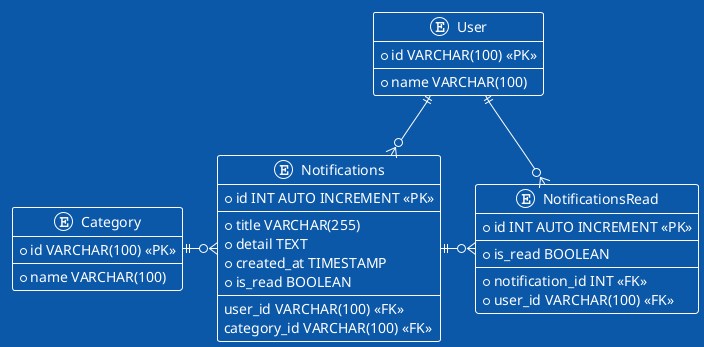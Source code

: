 @startuml
!theme amiga
entity User {
    * id VARCHAR(100) <<PK>>
    --
    * name VARCHAR(100)
}

entity Notifications {
    * id INT AUTO INCREMENT <<PK>>
    --
    * title VARCHAR(255)
    * detail TEXT
    * created_at TIMESTAMP
    * is_read BOOLEAN
    --
    user_id VARCHAR(100) <<FK>>
    category_id VARCHAR(100) <<FK>>
}

entity Category {
    * id VARCHAR(100) <<PK>>
    --
    * name VARCHAR(100)
}

entity NotificationsRead {
    * id INT AUTO INCREMENT <<PK>>
    --
    * is_read BOOLEAN
    --
    * notification_id INT <<FK>>
    * user_id VARCHAR(100) <<FK>>
}

User ||--o{ Notifications
Category ||-o{ Notifications
Notifications ||-o{ NotificationsRead
User ||--o{ NotificationsRead
@enduml